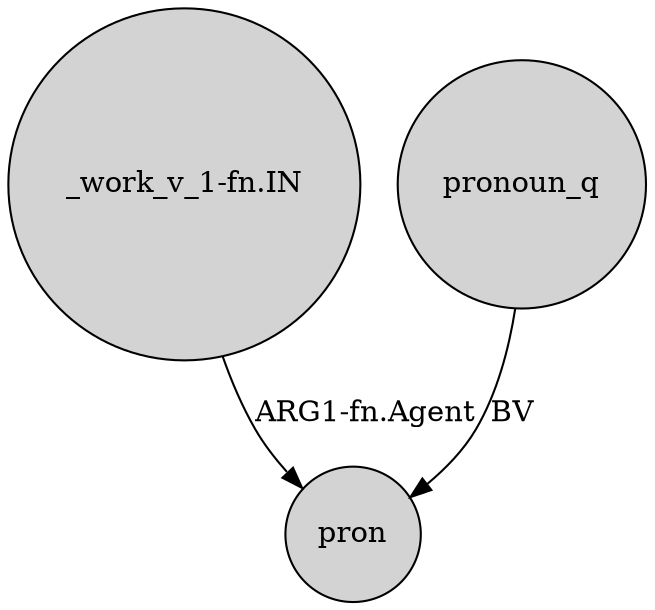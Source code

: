 digraph {
	node [shape=circle style=filled]
	"_work_v_1-fn.IN" -> pron [label="ARG1-fn.Agent"]
	pronoun_q -> pron [label=BV]
}
